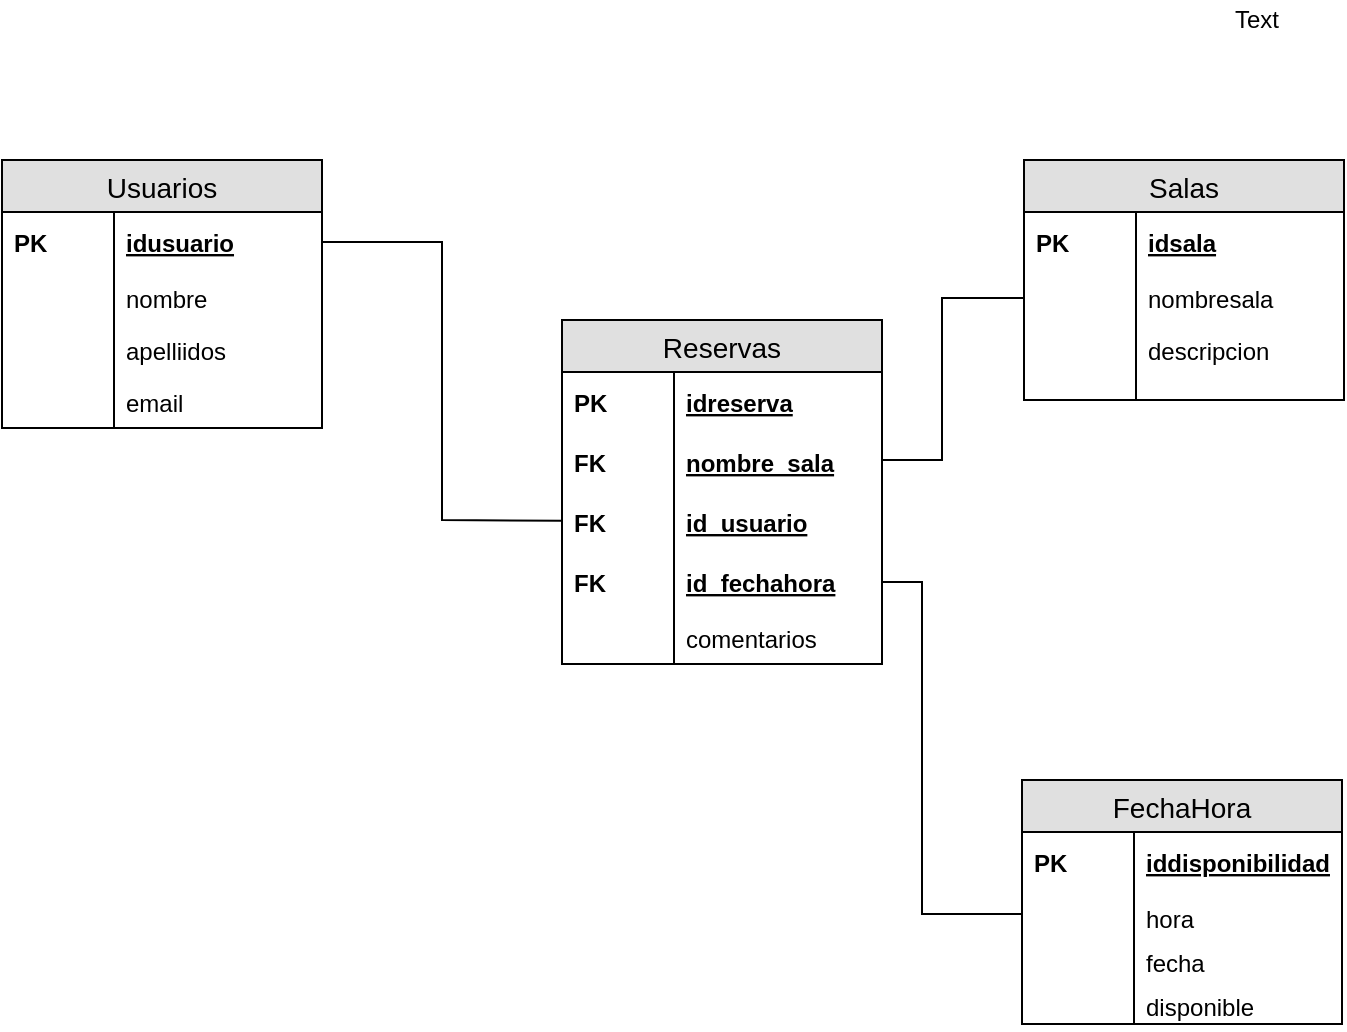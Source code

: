 <mxfile type="device" version="12.7.4"><diagram id="C5RBs43oDa-KdzZeNtuy" name="Page-1"><mxGraphModel grid="1" dx="1102" dy="612" gridSize="10" guides="1" tooltips="1" connect="1" arrows="1" fold="1" page="1" pageScale="1" pageWidth="827" pageHeight="1169" math="0" shadow="0"><root><mxCell id="WIyWlLk6GJQsqaUBKTNV-0"/><mxCell id="WIyWlLk6GJQsqaUBKTNV-1" parent="WIyWlLk6GJQsqaUBKTNV-0"/><mxCell id="-u8FaUOL39WwhmXPZy3c-13" value="Text" parent="WIyWlLk6GJQsqaUBKTNV-1" style="text;html=1;align=center;verticalAlign=middle;resizable=0;points=[];autosize=1;" vertex="1"><mxGeometry as="geometry" x="747" y="40" width="40" height="20"/></mxCell><mxCell id="-u8FaUOL39WwhmXPZy3c-35" value="Usuarios" parent="WIyWlLk6GJQsqaUBKTNV-1" style="swimlane;fontStyle=0;childLayout=stackLayout;horizontal=1;startSize=26;fillColor=#e0e0e0;horizontalStack=0;resizeParent=1;resizeParentMax=0;resizeLast=0;collapsible=1;marginBottom=0;swimlaneFillColor=#ffffff;align=center;fontSize=14;" vertex="1"><mxGeometry as="geometry" x="140" y="120" width="160" height="134"/></mxCell><mxCell id="-u8FaUOL39WwhmXPZy3c-36" value="idusuario" parent="-u8FaUOL39WwhmXPZy3c-35" style="shape=partialRectangle;top=0;left=0;right=0;bottom=0;align=left;verticalAlign=middle;fillColor=none;spacingLeft=60;spacingRight=4;overflow=hidden;rotatable=0;points=[[0,0.5],[1,0.5]];portConstraint=eastwest;dropTarget=0;fontStyle=5;fontSize=12;" vertex="1"><mxGeometry as="geometry" y="26" width="160" height="30"/></mxCell><mxCell id="-u8FaUOL39WwhmXPZy3c-37" value="PK" parent="-u8FaUOL39WwhmXPZy3c-36" style="shape=partialRectangle;fontStyle=1;top=0;left=0;bottom=0;fillColor=none;align=left;verticalAlign=middle;spacingLeft=4;spacingRight=4;overflow=hidden;rotatable=0;points=[];portConstraint=eastwest;part=1;fontSize=12;" vertex="1" connectable="0"><mxGeometry as="geometry" width="56" height="30"/></mxCell><mxCell id="-u8FaUOL39WwhmXPZy3c-40" value="nombre&#10;" parent="-u8FaUOL39WwhmXPZy3c-35" style="shape=partialRectangle;top=0;left=0;right=0;bottom=0;align=left;verticalAlign=top;fillColor=none;spacingLeft=60;spacingRight=4;overflow=hidden;rotatable=0;points=[[0,0.5],[1,0.5]];portConstraint=eastwest;dropTarget=0;fontSize=12;" vertex="1"><mxGeometry as="geometry" y="56" width="160" height="26"/></mxCell><mxCell id="-u8FaUOL39WwhmXPZy3c-41" value="" parent="-u8FaUOL39WwhmXPZy3c-40" style="shape=partialRectangle;top=0;left=0;bottom=0;fillColor=none;align=left;verticalAlign=top;spacingLeft=4;spacingRight=4;overflow=hidden;rotatable=0;points=[];portConstraint=eastwest;part=1;fontSize=12;" vertex="1" connectable="0"><mxGeometry as="geometry" width="56" height="26"/></mxCell><mxCell id="-u8FaUOL39WwhmXPZy3c-43" value="apelliidos" parent="-u8FaUOL39WwhmXPZy3c-35" style="shape=partialRectangle;top=0;left=0;right=0;bottom=0;align=left;verticalAlign=top;fillColor=none;spacingLeft=60;spacingRight=4;overflow=hidden;rotatable=0;points=[[0,0.5],[1,0.5]];portConstraint=eastwest;dropTarget=0;fontSize=12;" vertex="1"><mxGeometry as="geometry" y="82" width="160" height="26"/></mxCell><mxCell id="-u8FaUOL39WwhmXPZy3c-44" value="" parent="-u8FaUOL39WwhmXPZy3c-43" style="shape=partialRectangle;fontStyle=1;top=0;left=0;bottom=0;fillColor=none;align=left;verticalAlign=top;spacingLeft=4;spacingRight=4;overflow=hidden;rotatable=0;points=[];portConstraint=eastwest;part=1;fontSize=12;" vertex="1" connectable="0"><mxGeometry as="geometry" width="56" height="26"/></mxCell><mxCell id="-u8FaUOL39WwhmXPZy3c-45" value="email" parent="-u8FaUOL39WwhmXPZy3c-35" style="shape=partialRectangle;top=0;left=0;right=0;bottom=0;align=left;verticalAlign=top;fillColor=none;spacingLeft=60;spacingRight=4;overflow=hidden;rotatable=0;points=[[0,0.5],[1,0.5]];portConstraint=eastwest;dropTarget=0;fontSize=12;" vertex="1"><mxGeometry as="geometry" y="108" width="160" height="26"/></mxCell><mxCell id="-u8FaUOL39WwhmXPZy3c-46" value="" parent="-u8FaUOL39WwhmXPZy3c-45" style="shape=partialRectangle;fontStyle=1;top=0;left=0;bottom=0;fillColor=none;align=left;verticalAlign=top;spacingLeft=4;spacingRight=4;overflow=hidden;rotatable=0;points=[];portConstraint=eastwest;part=1;fontSize=12;" vertex="1" connectable="0"><mxGeometry as="geometry" width="56" height="26"/></mxCell><mxCell id="-u8FaUOL39WwhmXPZy3c-50" value="Salas" parent="WIyWlLk6GJQsqaUBKTNV-1" style="swimlane;fontStyle=0;childLayout=stackLayout;horizontal=1;startSize=26;fillColor=#e0e0e0;horizontalStack=0;resizeParent=1;resizeParentMax=0;resizeLast=0;collapsible=1;marginBottom=0;swimlaneFillColor=#ffffff;align=center;fontSize=14;" vertex="1"><mxGeometry as="geometry" x="651" y="120" width="160" height="120"/></mxCell><mxCell id="-u8FaUOL39WwhmXPZy3c-51" value="idsala" parent="-u8FaUOL39WwhmXPZy3c-50" style="shape=partialRectangle;top=0;left=0;right=0;bottom=0;align=left;verticalAlign=middle;fillColor=none;spacingLeft=60;spacingRight=4;overflow=hidden;rotatable=0;points=[[0,0.5],[1,0.5]];portConstraint=eastwest;dropTarget=0;fontStyle=5;fontSize=12;" vertex="1"><mxGeometry as="geometry" y="26" width="160" height="30"/></mxCell><mxCell id="-u8FaUOL39WwhmXPZy3c-52" value="PK" parent="-u8FaUOL39WwhmXPZy3c-51" style="shape=partialRectangle;fontStyle=1;top=0;left=0;bottom=0;fillColor=none;align=left;verticalAlign=middle;spacingLeft=4;spacingRight=4;overflow=hidden;rotatable=0;points=[];portConstraint=eastwest;part=1;fontSize=12;" vertex="1" connectable="0"><mxGeometry as="geometry" width="56" height="30"/></mxCell><mxCell id="-u8FaUOL39WwhmXPZy3c-55" value="nombresala" parent="-u8FaUOL39WwhmXPZy3c-50" style="shape=partialRectangle;top=0;left=0;right=0;bottom=0;align=left;verticalAlign=top;fillColor=none;spacingLeft=60;spacingRight=4;overflow=hidden;rotatable=0;points=[[0,0.5],[1,0.5]];portConstraint=eastwest;dropTarget=0;fontSize=12;" vertex="1"><mxGeometry as="geometry" y="56" width="160" height="26"/></mxCell><mxCell id="-u8FaUOL39WwhmXPZy3c-56" value="" parent="-u8FaUOL39WwhmXPZy3c-55" style="shape=partialRectangle;top=0;left=0;bottom=0;fillColor=none;align=left;verticalAlign=top;spacingLeft=4;spacingRight=4;overflow=hidden;rotatable=0;points=[];portConstraint=eastwest;part=1;fontSize=12;" vertex="1" connectable="0"><mxGeometry as="geometry" width="56" height="26"/></mxCell><mxCell id="-u8FaUOL39WwhmXPZy3c-58" value="descripcion" parent="-u8FaUOL39WwhmXPZy3c-50" style="shape=partialRectangle;top=0;left=0;right=0;bottom=0;align=left;verticalAlign=top;fillColor=none;spacingLeft=60;spacingRight=4;overflow=hidden;rotatable=0;points=[[0,0.5],[1,0.5]];portConstraint=eastwest;dropTarget=0;fontSize=12;" vertex="1"><mxGeometry as="geometry" y="82" width="160" height="38"/></mxCell><mxCell id="-u8FaUOL39WwhmXPZy3c-59" value="" parent="-u8FaUOL39WwhmXPZy3c-58" style="shape=partialRectangle;fontStyle=1;top=0;left=0;bottom=0;fillColor=none;align=left;verticalAlign=top;spacingLeft=4;spacingRight=4;overflow=hidden;rotatable=0;points=[];portConstraint=eastwest;part=1;fontSize=12;" vertex="1" connectable="0"><mxGeometry as="geometry" width="56" height="38"/></mxCell><mxCell id="-u8FaUOL39WwhmXPZy3c-60" value="Reservas" parent="WIyWlLk6GJQsqaUBKTNV-1" style="swimlane;fontStyle=0;childLayout=stackLayout;horizontal=1;startSize=26;fillColor=#e0e0e0;horizontalStack=0;resizeParent=1;resizeParentMax=0;resizeLast=0;collapsible=1;marginBottom=0;swimlaneFillColor=#ffffff;align=center;fontSize=14;rounded=0;" vertex="1"><mxGeometry as="geometry" x="420" y="200" width="160" height="172"/></mxCell><mxCell id="-u8FaUOL39WwhmXPZy3c-61" value="idreserva" parent="-u8FaUOL39WwhmXPZy3c-60" style="shape=partialRectangle;top=0;left=0;right=0;bottom=0;align=left;verticalAlign=middle;fillColor=none;spacingLeft=60;spacingRight=4;overflow=hidden;rotatable=0;points=[[0,0.5],[1,0.5]];portConstraint=eastwest;dropTarget=0;fontStyle=5;fontSize=12;" vertex="1"><mxGeometry as="geometry" y="26" width="160" height="30"/></mxCell><mxCell id="-u8FaUOL39WwhmXPZy3c-62" value="PK" parent="-u8FaUOL39WwhmXPZy3c-61" style="shape=partialRectangle;fontStyle=1;top=0;left=0;bottom=0;fillColor=none;align=left;verticalAlign=middle;spacingLeft=4;spacingRight=4;overflow=hidden;rotatable=0;points=[];portConstraint=eastwest;part=1;fontSize=12;" vertex="1" connectable="0"><mxGeometry as="geometry" width="56" height="30"/></mxCell><mxCell id="-u8FaUOL39WwhmXPZy3c-63" value="nombre_sala" parent="-u8FaUOL39WwhmXPZy3c-60" style="shape=partialRectangle;top=0;left=0;right=0;bottom=1;align=left;verticalAlign=middle;fillColor=none;spacingLeft=60;spacingRight=4;overflow=hidden;rotatable=0;points=[[0,0.5],[1,0.5]];portConstraint=eastwest;dropTarget=0;fontStyle=5;fontSize=12;strokeColor=none;" vertex="1"><mxGeometry as="geometry" y="56" width="160" height="30"/></mxCell><mxCell id="-u8FaUOL39WwhmXPZy3c-64" value="FK" parent="-u8FaUOL39WwhmXPZy3c-63" style="shape=partialRectangle;fontStyle=1;top=0;left=0;bottom=0;fillColor=none;align=left;verticalAlign=middle;spacingLeft=4;spacingRight=4;overflow=hidden;rotatable=0;points=[];portConstraint=eastwest;part=1;fontSize=12;" vertex="1" connectable="0"><mxGeometry as="geometry" width="56" height="30"/></mxCell><mxCell id="-u8FaUOL39WwhmXPZy3c-91" value="id_usuario" parent="-u8FaUOL39WwhmXPZy3c-60" style="shape=partialRectangle;top=0;left=0;right=0;bottom=1;align=left;verticalAlign=middle;fillColor=none;spacingLeft=60;spacingRight=4;overflow=hidden;rotatable=0;points=[[0,0.5],[1,0.5]];portConstraint=eastwest;dropTarget=0;fontStyle=5;fontSize=12;strokeColor=none;" vertex="1"><mxGeometry as="geometry" y="86" width="160" height="30"/></mxCell><mxCell id="-u8FaUOL39WwhmXPZy3c-92" value="FK" parent="-u8FaUOL39WwhmXPZy3c-91" style="shape=partialRectangle;fontStyle=1;top=0;left=0;bottom=0;fillColor=none;align=left;verticalAlign=middle;spacingLeft=4;spacingRight=4;overflow=hidden;rotatable=0;points=[];portConstraint=eastwest;part=1;fontSize=12;" vertex="1" connectable="0"><mxGeometry as="geometry" width="56" height="30"/></mxCell><mxCell id="-u8FaUOL39WwhmXPZy3c-93" value="id_fechahora" parent="-u8FaUOL39WwhmXPZy3c-60" style="shape=partialRectangle;top=0;left=0;right=0;bottom=1;align=left;verticalAlign=middle;fillColor=none;spacingLeft=60;spacingRight=4;overflow=hidden;rotatable=0;points=[[0,0.5],[1,0.5]];portConstraint=eastwest;dropTarget=0;fontStyle=5;fontSize=12;strokeColor=none;" vertex="1"><mxGeometry as="geometry" y="116" width="160" height="30"/></mxCell><mxCell id="-u8FaUOL39WwhmXPZy3c-94" value="FK" parent="-u8FaUOL39WwhmXPZy3c-93" style="shape=partialRectangle;fontStyle=1;top=0;left=0;bottom=0;fillColor=none;align=left;verticalAlign=middle;spacingLeft=4;spacingRight=4;overflow=hidden;rotatable=0;points=[];portConstraint=eastwest;part=1;fontSize=12;" vertex="1" connectable="0"><mxGeometry as="geometry" width="56" height="30"/></mxCell><mxCell id="-u8FaUOL39WwhmXPZy3c-117" value="comentarios" parent="-u8FaUOL39WwhmXPZy3c-60" style="shape=partialRectangle;top=0;left=0;right=0;bottom=0;align=left;verticalAlign=top;fillColor=none;spacingLeft=60;spacingRight=4;overflow=hidden;rotatable=0;points=[[0,0.5],[1,0.5]];portConstraint=eastwest;dropTarget=0;fontSize=12;rounded=0;strokeColor=#000000;" vertex="1"><mxGeometry as="geometry" y="146" width="160" height="26"/></mxCell><mxCell id="-u8FaUOL39WwhmXPZy3c-118" value="" parent="-u8FaUOL39WwhmXPZy3c-117" style="shape=partialRectangle;fontStyle=1;top=0;left=0;bottom=0;fillColor=none;align=left;verticalAlign=top;spacingLeft=4;spacingRight=4;overflow=hidden;rotatable=0;points=[];portConstraint=eastwest;part=1;fontSize=12;" vertex="1" connectable="0"><mxGeometry as="geometry" width="56" height="26"/></mxCell><mxCell id="-u8FaUOL39WwhmXPZy3c-99" value="" parent="WIyWlLk6GJQsqaUBKTNV-1" style="endArrow=none;html=1;rounded=0;exitX=1;exitY=0.5;exitDx=0;exitDy=0;" source="-u8FaUOL39WwhmXPZy3c-36" target="-u8FaUOL39WwhmXPZy3c-91" edge="1"><mxGeometry as="geometry" relative="1"><mxPoint as="sourcePoint" x="300" y="160"/><mxPoint as="targetPoint" x="390" y="308"/><Array as="points"><mxPoint x="360" y="161"/><mxPoint x="360" y="300"/></Array></mxGeometry></mxCell><mxCell id="-u8FaUOL39WwhmXPZy3c-119" value="" parent="WIyWlLk6GJQsqaUBKTNV-1" style="endArrow=none;html=1;rounded=0;entryX=0;entryY=0.5;entryDx=0;entryDy=0;" target="-u8FaUOL39WwhmXPZy3c-55" edge="1"><mxGeometry as="geometry" relative="1"><mxPoint as="sourcePoint" x="580" y="270"/><mxPoint as="targetPoint" x="730" y="270"/><Array as="points"><mxPoint x="610" y="270"/><mxPoint x="610" y="189"/></Array></mxGeometry></mxCell><mxCell id="-u8FaUOL39WwhmXPZy3c-120" value="FechaHora" parent="WIyWlLk6GJQsqaUBKTNV-1" style="swimlane;fontStyle=0;childLayout=stackLayout;horizontal=1;startSize=26;fillColor=#e0e0e0;horizontalStack=0;resizeParent=1;resizeParentMax=0;resizeLast=0;collapsible=1;marginBottom=0;swimlaneFillColor=#ffffff;align=center;fontSize=14;" vertex="1"><mxGeometry as="geometry" x="650" y="430" width="160" height="122"/></mxCell><mxCell id="-u8FaUOL39WwhmXPZy3c-121" value="iddisponibilidad" parent="-u8FaUOL39WwhmXPZy3c-120" style="shape=partialRectangle;top=0;left=0;right=0;bottom=0;align=left;verticalAlign=middle;fillColor=none;spacingLeft=60;spacingRight=4;overflow=hidden;rotatable=0;points=[[0,0.5],[1,0.5]];portConstraint=eastwest;dropTarget=0;fontStyle=5;fontSize=12;" vertex="1"><mxGeometry as="geometry" y="26" width="160" height="30"/></mxCell><mxCell id="-u8FaUOL39WwhmXPZy3c-122" value="PK" parent="-u8FaUOL39WwhmXPZy3c-121" style="shape=partialRectangle;fontStyle=1;top=0;left=0;bottom=0;fillColor=none;align=left;verticalAlign=middle;spacingLeft=4;spacingRight=4;overflow=hidden;rotatable=0;points=[];portConstraint=eastwest;part=1;fontSize=12;" vertex="1" connectable="0"><mxGeometry as="geometry" width="56" height="30"/></mxCell><mxCell id="-u8FaUOL39WwhmXPZy3c-125" value="hora" parent="-u8FaUOL39WwhmXPZy3c-120" style="shape=partialRectangle;top=0;left=0;right=0;bottom=0;align=left;verticalAlign=top;fillColor=none;spacingLeft=60;spacingRight=4;overflow=hidden;rotatable=0;points=[[0,0.5],[1,0.5]];portConstraint=eastwest;dropTarget=0;fontSize=12;" vertex="1"><mxGeometry as="geometry" y="56" width="160" height="22"/></mxCell><mxCell id="-u8FaUOL39WwhmXPZy3c-126" value="" parent="-u8FaUOL39WwhmXPZy3c-125" style="shape=partialRectangle;top=0;left=0;bottom=0;fillColor=none;align=left;verticalAlign=top;spacingLeft=4;spacingRight=4;overflow=hidden;rotatable=0;points=[];portConstraint=eastwest;part=1;fontSize=12;" vertex="1" connectable="0"><mxGeometry as="geometry" width="56" height="22"/></mxCell><mxCell id="dPTiAwIJnM3Vhz76danQ-0" value="fecha&#10;" parent="-u8FaUOL39WwhmXPZy3c-120" style="shape=partialRectangle;top=0;left=0;right=0;bottom=0;align=left;verticalAlign=top;fillColor=none;spacingLeft=60;spacingRight=4;overflow=hidden;rotatable=0;points=[[0,0.5],[1,0.5]];portConstraint=eastwest;dropTarget=0;fontSize=12;" vertex="1"><mxGeometry as="geometry" y="78" width="160" height="22"/></mxCell><mxCell id="dPTiAwIJnM3Vhz76danQ-1" value="" parent="dPTiAwIJnM3Vhz76danQ-0" style="shape=partialRectangle;top=0;left=0;bottom=0;fillColor=none;align=left;verticalAlign=top;spacingLeft=4;spacingRight=4;overflow=hidden;rotatable=0;points=[];portConstraint=eastwest;part=1;fontSize=12;" vertex="1" connectable="0"><mxGeometry as="geometry" width="56" height="22"/></mxCell><mxCell id="dPTiAwIJnM3Vhz76danQ-2" value="disponible" parent="-u8FaUOL39WwhmXPZy3c-120" style="shape=partialRectangle;top=0;left=0;right=0;bottom=0;align=left;verticalAlign=top;fillColor=none;spacingLeft=60;spacingRight=4;overflow=hidden;rotatable=0;points=[[0,0.5],[1,0.5]];portConstraint=eastwest;dropTarget=0;fontSize=12;" vertex="1"><mxGeometry as="geometry" y="100" width="160" height="22"/></mxCell><mxCell id="dPTiAwIJnM3Vhz76danQ-3" value="" parent="dPTiAwIJnM3Vhz76danQ-2" style="shape=partialRectangle;top=0;left=0;bottom=0;fillColor=none;align=left;verticalAlign=top;spacingLeft=4;spacingRight=4;overflow=hidden;rotatable=0;points=[];portConstraint=eastwest;part=1;fontSize=12;" vertex="1" connectable="0"><mxGeometry as="geometry" width="56" height="22"/></mxCell><mxCell id="-u8FaUOL39WwhmXPZy3c-127" value="" parent="WIyWlLk6GJQsqaUBKTNV-1" style="endArrow=none;html=1;rounded=0;fontSize=14;entryX=0;entryY=0.5;entryDx=0;entryDy=0;exitX=1;exitY=0.5;exitDx=0;exitDy=0;" source="-u8FaUOL39WwhmXPZy3c-93" target="-u8FaUOL39WwhmXPZy3c-125" edge="1"><mxGeometry as="geometry" relative="1"><mxPoint as="sourcePoint" x="580" y="360"/><mxPoint as="targetPoint" x="640" y="460"/><Array as="points"><mxPoint x="600" y="331"/><mxPoint x="600" y="497"/></Array></mxGeometry></mxCell></root></mxGraphModel></diagram></mxfile>